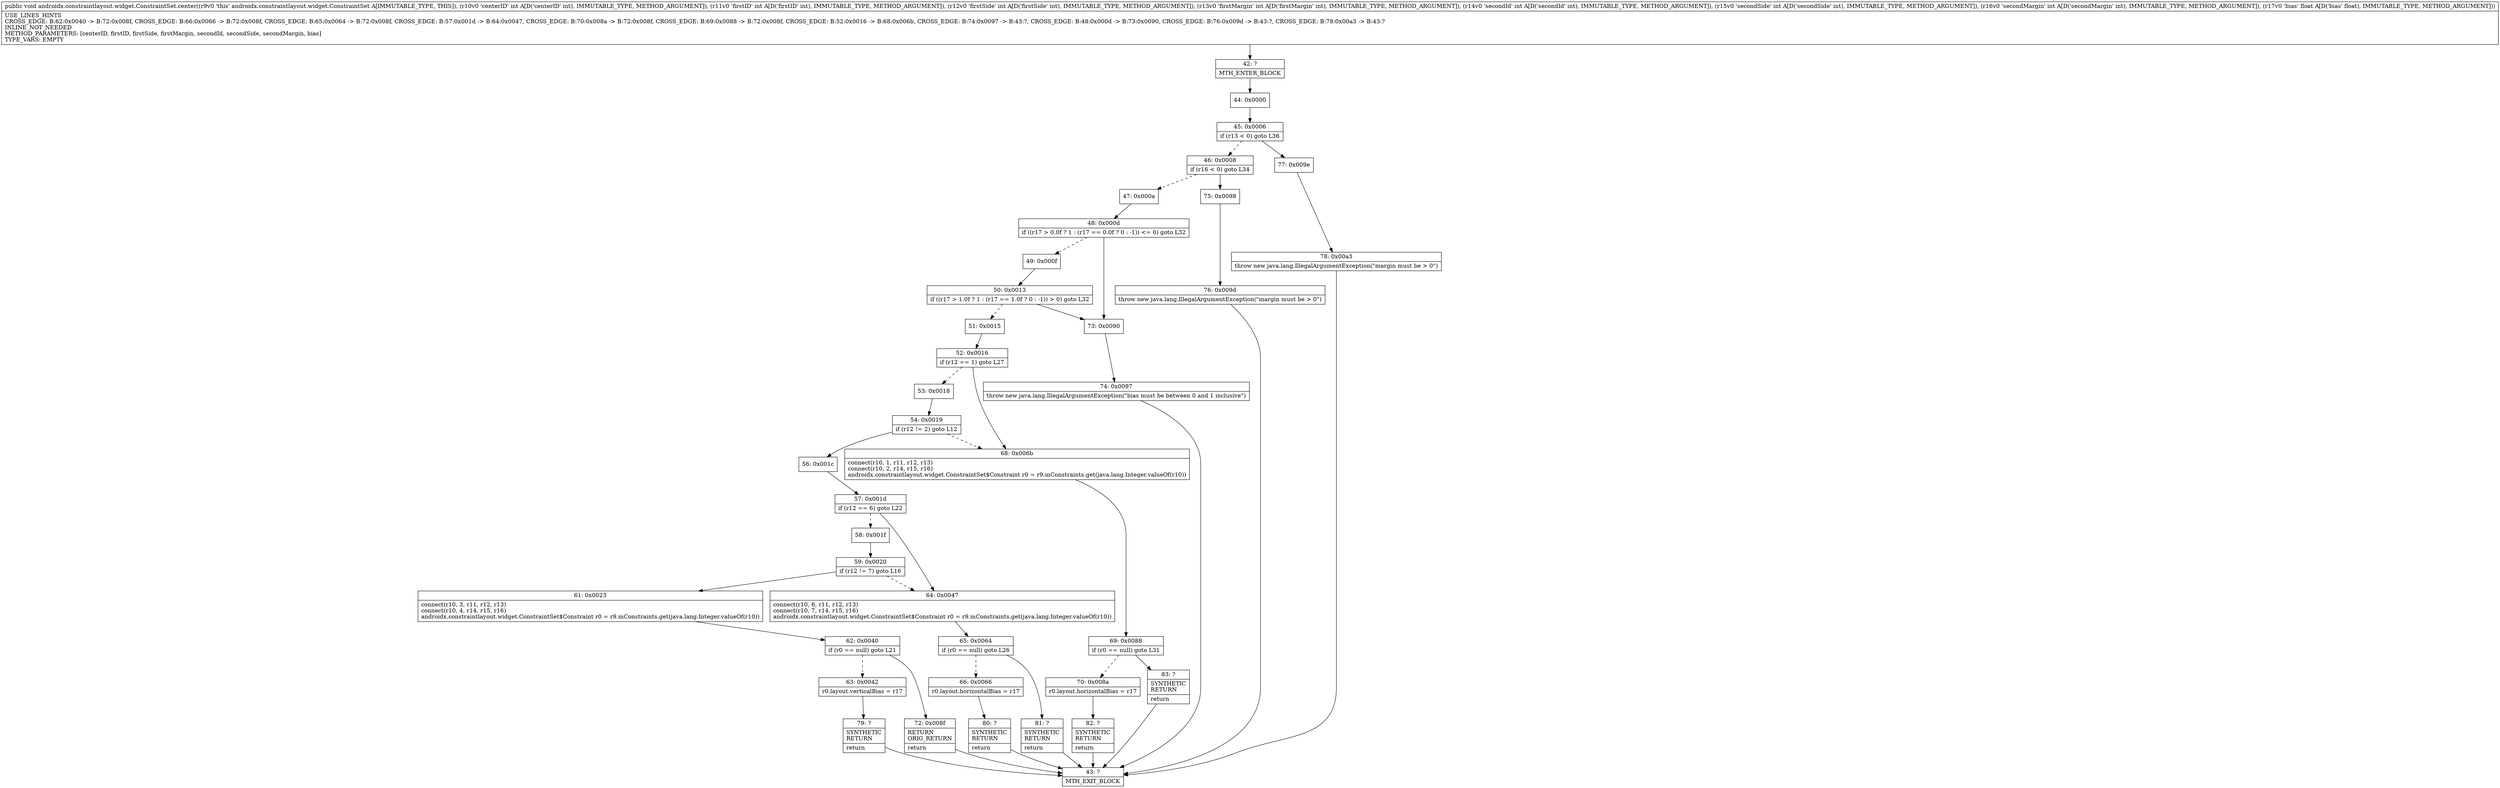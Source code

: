 digraph "CFG forandroidx.constraintlayout.widget.ConstraintSet.center(IIIIIIIF)V" {
Node_42 [shape=record,label="{42\:\ ?|MTH_ENTER_BLOCK\l}"];
Node_44 [shape=record,label="{44\:\ 0x0000}"];
Node_45 [shape=record,label="{45\:\ 0x0006|if (r13 \< 0) goto L36\l}"];
Node_46 [shape=record,label="{46\:\ 0x0008|if (r16 \< 0) goto L34\l}"];
Node_47 [shape=record,label="{47\:\ 0x000a}"];
Node_48 [shape=record,label="{48\:\ 0x000d|if ((r17 \> 0.0f ? 1 : (r17 == 0.0f ? 0 : \-1)) \<= 0) goto L32\l}"];
Node_49 [shape=record,label="{49\:\ 0x000f}"];
Node_50 [shape=record,label="{50\:\ 0x0013|if ((r17 \> 1.0f ? 1 : (r17 == 1.0f ? 0 : \-1)) \> 0) goto L32\l}"];
Node_51 [shape=record,label="{51\:\ 0x0015}"];
Node_52 [shape=record,label="{52\:\ 0x0016|if (r12 == 1) goto L27\l}"];
Node_53 [shape=record,label="{53\:\ 0x0018}"];
Node_54 [shape=record,label="{54\:\ 0x0019|if (r12 != 2) goto L12\l}"];
Node_56 [shape=record,label="{56\:\ 0x001c}"];
Node_57 [shape=record,label="{57\:\ 0x001d|if (r12 == 6) goto L22\l}"];
Node_58 [shape=record,label="{58\:\ 0x001f}"];
Node_59 [shape=record,label="{59\:\ 0x0020|if (r12 != 7) goto L16\l}"];
Node_61 [shape=record,label="{61\:\ 0x0023|connect(r10, 3, r11, r12, r13)\lconnect(r10, 4, r14, r15, r16)\landroidx.constraintlayout.widget.ConstraintSet$Constraint r0 = r9.mConstraints.get(java.lang.Integer.valueOf(r10))\l}"];
Node_62 [shape=record,label="{62\:\ 0x0040|if (r0 == null) goto L21\l}"];
Node_63 [shape=record,label="{63\:\ 0x0042|r0.layout.verticalBias = r17\l}"];
Node_79 [shape=record,label="{79\:\ ?|SYNTHETIC\lRETURN\l|return\l}"];
Node_43 [shape=record,label="{43\:\ ?|MTH_EXIT_BLOCK\l}"];
Node_72 [shape=record,label="{72\:\ 0x008f|RETURN\lORIG_RETURN\l|return\l}"];
Node_64 [shape=record,label="{64\:\ 0x0047|connect(r10, 6, r11, r12, r13)\lconnect(r10, 7, r14, r15, r16)\landroidx.constraintlayout.widget.ConstraintSet$Constraint r0 = r9.mConstraints.get(java.lang.Integer.valueOf(r10))\l}"];
Node_65 [shape=record,label="{65\:\ 0x0064|if (r0 == null) goto L26\l}"];
Node_66 [shape=record,label="{66\:\ 0x0066|r0.layout.horizontalBias = r17\l}"];
Node_80 [shape=record,label="{80\:\ ?|SYNTHETIC\lRETURN\l|return\l}"];
Node_81 [shape=record,label="{81\:\ ?|SYNTHETIC\lRETURN\l|return\l}"];
Node_68 [shape=record,label="{68\:\ 0x006b|connect(r10, 1, r11, r12, r13)\lconnect(r10, 2, r14, r15, r16)\landroidx.constraintlayout.widget.ConstraintSet$Constraint r0 = r9.mConstraints.get(java.lang.Integer.valueOf(r10))\l}"];
Node_69 [shape=record,label="{69\:\ 0x0088|if (r0 == null) goto L31\l}"];
Node_70 [shape=record,label="{70\:\ 0x008a|r0.layout.horizontalBias = r17\l}"];
Node_82 [shape=record,label="{82\:\ ?|SYNTHETIC\lRETURN\l|return\l}"];
Node_83 [shape=record,label="{83\:\ ?|SYNTHETIC\lRETURN\l|return\l}"];
Node_73 [shape=record,label="{73\:\ 0x0090}"];
Node_74 [shape=record,label="{74\:\ 0x0097|throw new java.lang.IllegalArgumentException(\"bias must be between 0 and 1 inclusive\")\l}"];
Node_75 [shape=record,label="{75\:\ 0x0098}"];
Node_76 [shape=record,label="{76\:\ 0x009d|throw new java.lang.IllegalArgumentException(\"margin must be \> 0\")\l}"];
Node_77 [shape=record,label="{77\:\ 0x009e}"];
Node_78 [shape=record,label="{78\:\ 0x00a3|throw new java.lang.IllegalArgumentException(\"margin must be \> 0\")\l}"];
MethodNode[shape=record,label="{public void androidx.constraintlayout.widget.ConstraintSet.center((r9v0 'this' androidx.constraintlayout.widget.ConstraintSet A[IMMUTABLE_TYPE, THIS]), (r10v0 'centerID' int A[D('centerID' int), IMMUTABLE_TYPE, METHOD_ARGUMENT]), (r11v0 'firstID' int A[D('firstID' int), IMMUTABLE_TYPE, METHOD_ARGUMENT]), (r12v0 'firstSide' int A[D('firstSide' int), IMMUTABLE_TYPE, METHOD_ARGUMENT]), (r13v0 'firstMargin' int A[D('firstMargin' int), IMMUTABLE_TYPE, METHOD_ARGUMENT]), (r14v0 'secondId' int A[D('secondId' int), IMMUTABLE_TYPE, METHOD_ARGUMENT]), (r15v0 'secondSide' int A[D('secondSide' int), IMMUTABLE_TYPE, METHOD_ARGUMENT]), (r16v0 'secondMargin' int A[D('secondMargin' int), IMMUTABLE_TYPE, METHOD_ARGUMENT]), (r17v0 'bias' float A[D('bias' float), IMMUTABLE_TYPE, METHOD_ARGUMENT]))  | USE_LINES_HINTS\lCROSS_EDGE: B:62:0x0040 \-\> B:72:0x008f, CROSS_EDGE: B:66:0x0066 \-\> B:72:0x008f, CROSS_EDGE: B:65:0x0064 \-\> B:72:0x008f, CROSS_EDGE: B:57:0x001d \-\> B:64:0x0047, CROSS_EDGE: B:70:0x008a \-\> B:72:0x008f, CROSS_EDGE: B:69:0x0088 \-\> B:72:0x008f, CROSS_EDGE: B:52:0x0016 \-\> B:68:0x006b, CROSS_EDGE: B:74:0x0097 \-\> B:43:?, CROSS_EDGE: B:48:0x000d \-\> B:73:0x0090, CROSS_EDGE: B:76:0x009d \-\> B:43:?, CROSS_EDGE: B:78:0x00a3 \-\> B:43:?\lINLINE_NOT_NEEDED\lMETHOD_PARAMETERS: [centerID, firstID, firstSide, firstMargin, secondId, secondSide, secondMargin, bias]\lTYPE_VARS: EMPTY\l}"];
MethodNode -> Node_42;Node_42 -> Node_44;
Node_44 -> Node_45;
Node_45 -> Node_46[style=dashed];
Node_45 -> Node_77;
Node_46 -> Node_47[style=dashed];
Node_46 -> Node_75;
Node_47 -> Node_48;
Node_48 -> Node_49[style=dashed];
Node_48 -> Node_73;
Node_49 -> Node_50;
Node_50 -> Node_51[style=dashed];
Node_50 -> Node_73;
Node_51 -> Node_52;
Node_52 -> Node_53[style=dashed];
Node_52 -> Node_68;
Node_53 -> Node_54;
Node_54 -> Node_56;
Node_54 -> Node_68[style=dashed];
Node_56 -> Node_57;
Node_57 -> Node_58[style=dashed];
Node_57 -> Node_64;
Node_58 -> Node_59;
Node_59 -> Node_61;
Node_59 -> Node_64[style=dashed];
Node_61 -> Node_62;
Node_62 -> Node_63[style=dashed];
Node_62 -> Node_72;
Node_63 -> Node_79;
Node_79 -> Node_43;
Node_72 -> Node_43;
Node_64 -> Node_65;
Node_65 -> Node_66[style=dashed];
Node_65 -> Node_81;
Node_66 -> Node_80;
Node_80 -> Node_43;
Node_81 -> Node_43;
Node_68 -> Node_69;
Node_69 -> Node_70[style=dashed];
Node_69 -> Node_83;
Node_70 -> Node_82;
Node_82 -> Node_43;
Node_83 -> Node_43;
Node_73 -> Node_74;
Node_74 -> Node_43;
Node_75 -> Node_76;
Node_76 -> Node_43;
Node_77 -> Node_78;
Node_78 -> Node_43;
}

